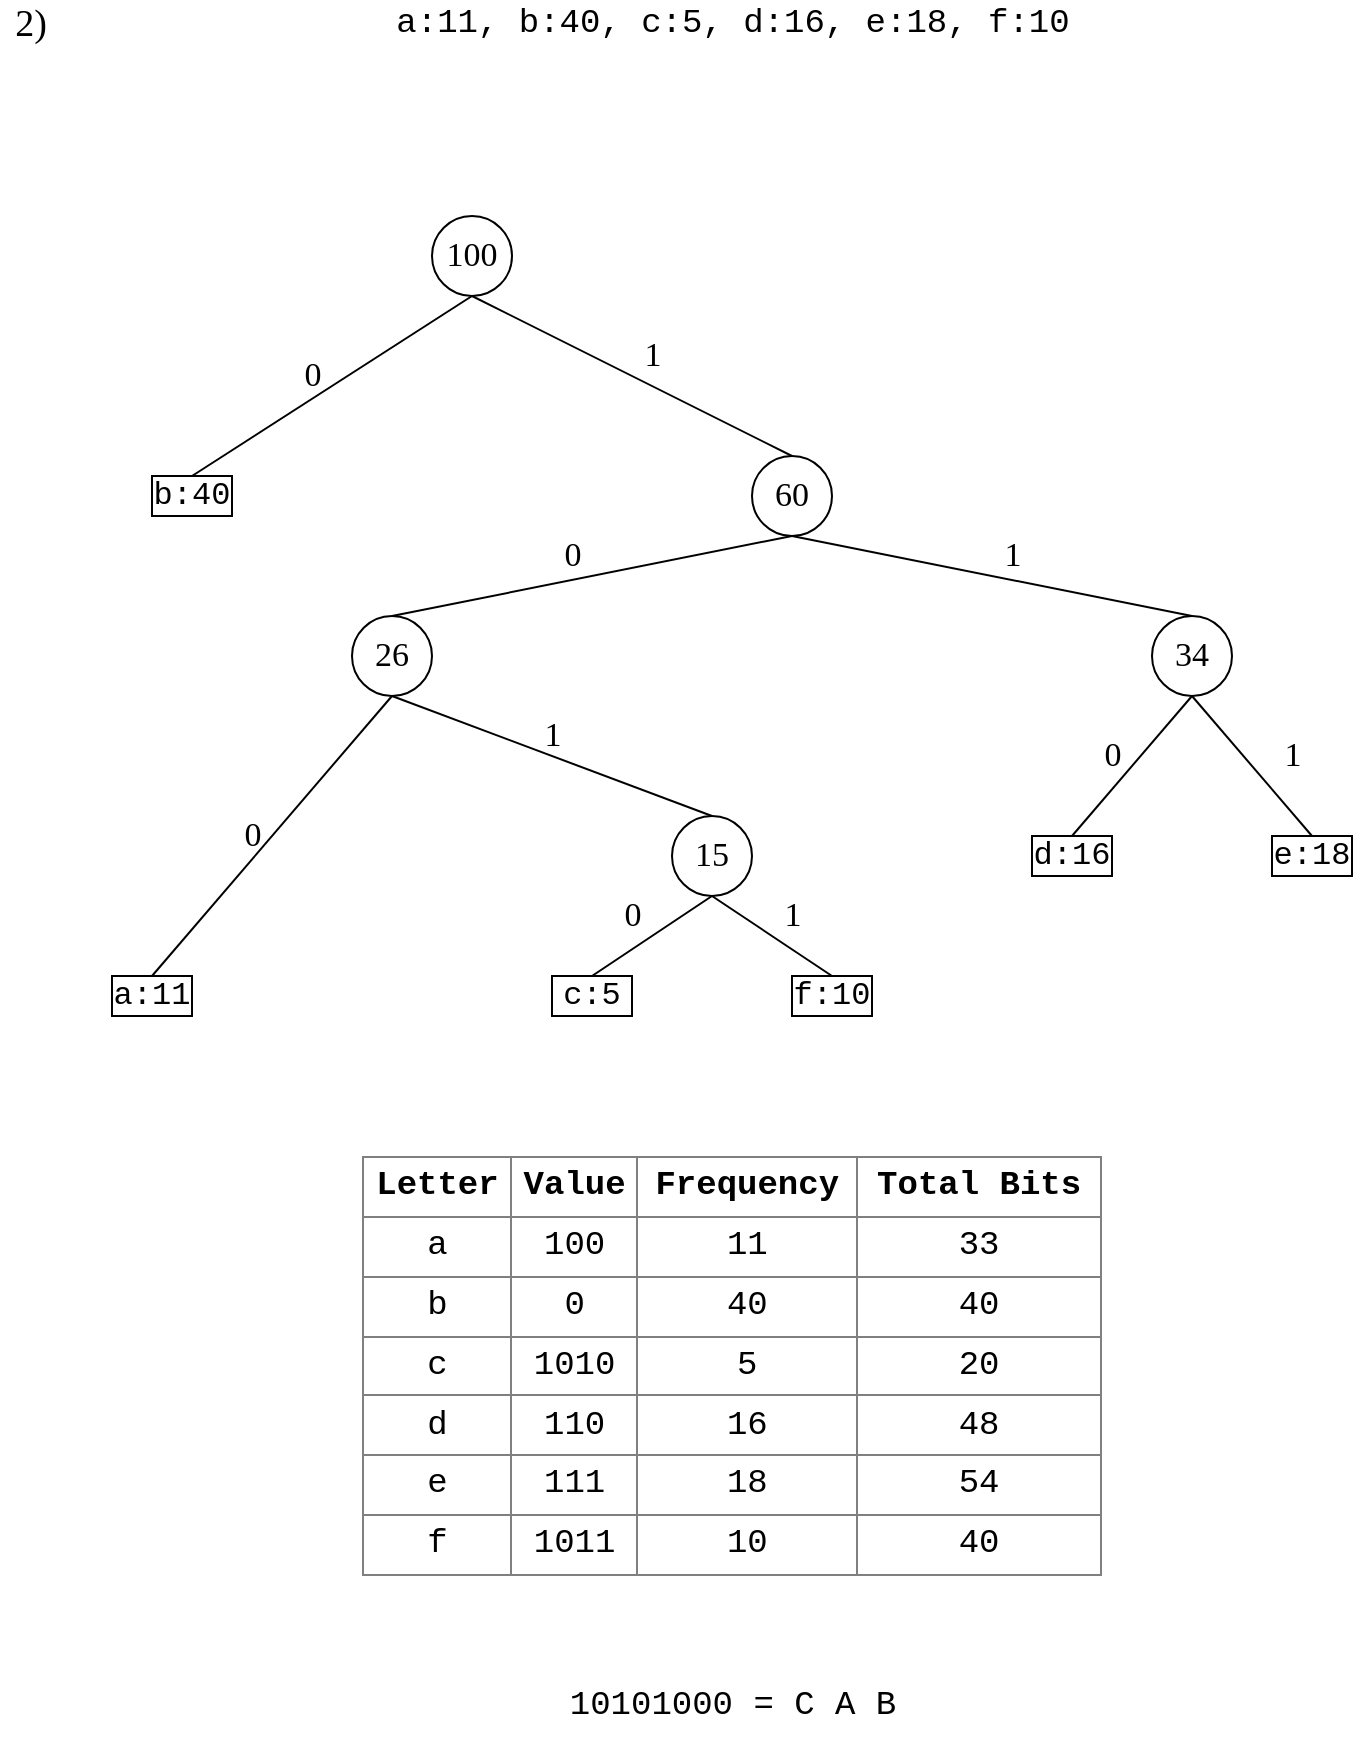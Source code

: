 <mxfile version="12.3.3" type="github" pages="1">
  <diagram id="Tg586LnQFS1tEYMSLTrV" name="Page-1">
    <mxGraphModel dx="772" dy="457" grid="1" gridSize="10" guides="1" tooltips="1" connect="1" arrows="1" fold="1" page="1" pageScale="1" pageWidth="850" pageHeight="1100" math="0" shadow="0">
      <root>
        <mxCell id="0"/>
        <mxCell id="1" parent="0"/>
        <mxCell id="OuodS_jERPhckCzVtlXC-1" value="&lt;font face=&quot;Courier New&quot; style=&quot;font-size: 16px&quot;&gt;a:11&lt;/font&gt;" style="rounded=0;whiteSpace=wrap;html=1;" vertex="1" parent="1">
          <mxGeometry x="115" y="540" width="40" height="20" as="geometry"/>
        </mxCell>
        <mxCell id="OuodS_jERPhckCzVtlXC-3" value="&lt;font style=&quot;font-size: 19px&quot; face=&quot;Times New Roman&quot;&gt;2)&lt;/font&gt;" style="text;html=1;align=center;verticalAlign=middle;resizable=0;points=[];;autosize=1;" vertex="1" parent="1">
          <mxGeometry x="59" y="54" width="30" height="20" as="geometry"/>
        </mxCell>
        <mxCell id="OuodS_jERPhckCzVtlXC-4" value="&lt;font face=&quot;Courier New&quot; style=&quot;font-size: 17px&quot;&gt;a:11, b:40, c:5, d:16, e:18, f:10&lt;/font&gt;" style="text;html=1;align=center;verticalAlign=middle;resizable=0;points=[];;autosize=1;" vertex="1" parent="1">
          <mxGeometry x="250" y="54" width="350" height="20" as="geometry"/>
        </mxCell>
        <mxCell id="OuodS_jERPhckCzVtlXC-26" style="edgeStyle=none;rounded=0;orthogonalLoop=1;jettySize=auto;html=1;exitX=0.5;exitY=0;exitDx=0;exitDy=0;entryX=0.5;entryY=1;entryDx=0;entryDy=0;endArrow=none;endFill=0;" edge="1" parent="1" source="OuodS_jERPhckCzVtlXC-5" target="OuodS_jERPhckCzVtlXC-14">
          <mxGeometry relative="1" as="geometry"/>
        </mxCell>
        <mxCell id="OuodS_jERPhckCzVtlXC-5" value="&lt;font face=&quot;Courier New&quot; style=&quot;font-size: 16px&quot;&gt;b:40&lt;br&gt;&lt;/font&gt;" style="rounded=0;whiteSpace=wrap;html=1;" vertex="1" parent="1">
          <mxGeometry x="135" y="290" width="40" height="20" as="geometry"/>
        </mxCell>
        <mxCell id="OuodS_jERPhckCzVtlXC-6" value="&lt;font face=&quot;Courier New&quot; style=&quot;font-size: 16px&quot;&gt;c:5&lt;br&gt;&lt;/font&gt;" style="rounded=0;whiteSpace=wrap;html=1;" vertex="1" parent="1">
          <mxGeometry x="335" y="540" width="40" height="20" as="geometry"/>
        </mxCell>
        <mxCell id="OuodS_jERPhckCzVtlXC-7" value="&lt;font face=&quot;Courier New&quot; style=&quot;font-size: 16px&quot;&gt;f:10&lt;br&gt;&lt;/font&gt;" style="rounded=0;whiteSpace=wrap;html=1;" vertex="1" parent="1">
          <mxGeometry x="455" y="540" width="40" height="20" as="geometry"/>
        </mxCell>
        <mxCell id="OuodS_jERPhckCzVtlXC-21" style="edgeStyle=none;rounded=0;orthogonalLoop=1;jettySize=auto;html=1;exitX=0.5;exitY=1;exitDx=0;exitDy=0;entryX=0.5;entryY=0;entryDx=0;entryDy=0;endArrow=none;endFill=0;" edge="1" parent="1" source="OuodS_jERPhckCzVtlXC-8" target="OuodS_jERPhckCzVtlXC-6">
          <mxGeometry relative="1" as="geometry"/>
        </mxCell>
        <mxCell id="OuodS_jERPhckCzVtlXC-22" style="edgeStyle=none;rounded=0;orthogonalLoop=1;jettySize=auto;html=1;exitX=0.5;exitY=1;exitDx=0;exitDy=0;entryX=0.5;entryY=0;entryDx=0;entryDy=0;endArrow=none;endFill=0;" edge="1" parent="1" source="OuodS_jERPhckCzVtlXC-8" target="OuodS_jERPhckCzVtlXC-7">
          <mxGeometry relative="1" as="geometry"/>
        </mxCell>
        <mxCell id="OuodS_jERPhckCzVtlXC-8" value="&lt;font face=&quot;Times New Roman&quot; style=&quot;font-size: 17px&quot;&gt;15&lt;/font&gt;" style="ellipse;whiteSpace=wrap;html=1;aspect=fixed;" vertex="1" parent="1">
          <mxGeometry x="395" y="460" width="40" height="40" as="geometry"/>
        </mxCell>
        <mxCell id="OuodS_jERPhckCzVtlXC-18" style="edgeStyle=none;rounded=0;orthogonalLoop=1;jettySize=auto;html=1;exitX=0.5;exitY=0;exitDx=0;exitDy=0;entryX=0.5;entryY=1;entryDx=0;entryDy=0;endArrow=none;endFill=0;" edge="1" parent="1" source="OuodS_jERPhckCzVtlXC-9" target="OuodS_jERPhckCzVtlXC-13">
          <mxGeometry relative="1" as="geometry"/>
        </mxCell>
        <mxCell id="OuodS_jERPhckCzVtlXC-19" style="edgeStyle=none;rounded=0;orthogonalLoop=1;jettySize=auto;html=1;exitX=0.5;exitY=1;exitDx=0;exitDy=0;entryX=0.5;entryY=0;entryDx=0;entryDy=0;endArrow=none;endFill=0;" edge="1" parent="1" source="OuodS_jERPhckCzVtlXC-9" target="OuodS_jERPhckCzVtlXC-8">
          <mxGeometry relative="1" as="geometry"/>
        </mxCell>
        <mxCell id="OuodS_jERPhckCzVtlXC-20" style="edgeStyle=none;rounded=0;orthogonalLoop=1;jettySize=auto;html=1;exitX=0.5;exitY=1;exitDx=0;exitDy=0;entryX=0.5;entryY=0;entryDx=0;entryDy=0;endArrow=none;endFill=0;" edge="1" parent="1" source="OuodS_jERPhckCzVtlXC-9" target="OuodS_jERPhckCzVtlXC-1">
          <mxGeometry relative="1" as="geometry"/>
        </mxCell>
        <mxCell id="OuodS_jERPhckCzVtlXC-9" value="&lt;font face=&quot;Times New Roman&quot; style=&quot;font-size: 17px&quot;&gt;26&lt;/font&gt;" style="ellipse;whiteSpace=wrap;html=1;aspect=fixed;" vertex="1" parent="1">
          <mxGeometry x="235" y="360" width="40" height="40" as="geometry"/>
        </mxCell>
        <mxCell id="OuodS_jERPhckCzVtlXC-10" value="&lt;font face=&quot;Courier New&quot; style=&quot;font-size: 16px&quot;&gt;d:16&lt;br&gt;&lt;/font&gt;" style="rounded=0;whiteSpace=wrap;html=1;" vertex="1" parent="1">
          <mxGeometry x="575" y="470" width="40" height="20" as="geometry"/>
        </mxCell>
        <mxCell id="OuodS_jERPhckCzVtlXC-11" value="&lt;font face=&quot;Courier New&quot; style=&quot;font-size: 16px&quot;&gt;e:18&lt;br&gt;&lt;/font&gt;" style="rounded=0;whiteSpace=wrap;html=1;" vertex="1" parent="1">
          <mxGeometry x="695" y="470" width="40" height="20" as="geometry"/>
        </mxCell>
        <mxCell id="OuodS_jERPhckCzVtlXC-17" style="edgeStyle=none;rounded=0;orthogonalLoop=1;jettySize=auto;html=1;exitX=0.5;exitY=0;exitDx=0;exitDy=0;entryX=0.5;entryY=1;entryDx=0;entryDy=0;endArrow=none;endFill=0;" edge="1" parent="1" source="OuodS_jERPhckCzVtlXC-12" target="OuodS_jERPhckCzVtlXC-13">
          <mxGeometry relative="1" as="geometry"/>
        </mxCell>
        <mxCell id="OuodS_jERPhckCzVtlXC-23" style="edgeStyle=none;rounded=0;orthogonalLoop=1;jettySize=auto;html=1;exitX=0.5;exitY=1;exitDx=0;exitDy=0;entryX=0.5;entryY=0;entryDx=0;entryDy=0;endArrow=none;endFill=0;" edge="1" parent="1" source="OuodS_jERPhckCzVtlXC-12" target="OuodS_jERPhckCzVtlXC-10">
          <mxGeometry relative="1" as="geometry"/>
        </mxCell>
        <mxCell id="OuodS_jERPhckCzVtlXC-24" style="edgeStyle=none;rounded=0;orthogonalLoop=1;jettySize=auto;html=1;exitX=0.5;exitY=1;exitDx=0;exitDy=0;entryX=0.5;entryY=0;entryDx=0;entryDy=0;endArrow=none;endFill=0;" edge="1" parent="1" source="OuodS_jERPhckCzVtlXC-12" target="OuodS_jERPhckCzVtlXC-11">
          <mxGeometry relative="1" as="geometry"/>
        </mxCell>
        <mxCell id="OuodS_jERPhckCzVtlXC-12" value="&lt;font face=&quot;Times New Roman&quot; style=&quot;font-size: 17px&quot;&gt;34&lt;/font&gt;" style="ellipse;whiteSpace=wrap;html=1;aspect=fixed;" vertex="1" parent="1">
          <mxGeometry x="635" y="360" width="40" height="40" as="geometry"/>
        </mxCell>
        <mxCell id="OuodS_jERPhckCzVtlXC-25" style="edgeStyle=none;rounded=0;orthogonalLoop=1;jettySize=auto;html=1;exitX=0.5;exitY=0;exitDx=0;exitDy=0;entryX=0.5;entryY=1;entryDx=0;entryDy=0;endArrow=none;endFill=0;" edge="1" parent="1" source="OuodS_jERPhckCzVtlXC-13" target="OuodS_jERPhckCzVtlXC-14">
          <mxGeometry relative="1" as="geometry"/>
        </mxCell>
        <mxCell id="OuodS_jERPhckCzVtlXC-13" value="&lt;font face=&quot;Times New Roman&quot; style=&quot;font-size: 17px&quot;&gt;60&lt;/font&gt;" style="ellipse;whiteSpace=wrap;html=1;aspect=fixed;" vertex="1" parent="1">
          <mxGeometry x="435" y="280" width="40" height="40" as="geometry"/>
        </mxCell>
        <mxCell id="OuodS_jERPhckCzVtlXC-14" value="&lt;font face=&quot;Times New Roman&quot; style=&quot;font-size: 17px&quot;&gt;100&lt;/font&gt;" style="ellipse;whiteSpace=wrap;html=1;aspect=fixed;" vertex="1" parent="1">
          <mxGeometry x="275" y="160" width="40" height="40" as="geometry"/>
        </mxCell>
        <mxCell id="OuodS_jERPhckCzVtlXC-27" value="&lt;font style=&quot;font-size: 17px&quot; face=&quot;Times New Roman&quot;&gt;0&lt;/font&gt;" style="text;html=1;align=center;verticalAlign=middle;resizable=0;points=[];;autosize=1;" vertex="1" parent="1">
          <mxGeometry x="205" y="230" width="20" height="20" as="geometry"/>
        </mxCell>
        <mxCell id="OuodS_jERPhckCzVtlXC-28" value="&lt;font style=&quot;font-size: 17px&quot; face=&quot;Times New Roman&quot;&gt;0&lt;/font&gt;" style="text;html=1;align=center;verticalAlign=middle;resizable=0;points=[];;autosize=1;" vertex="1" parent="1">
          <mxGeometry x="335" y="320" width="20" height="20" as="geometry"/>
        </mxCell>
        <mxCell id="OuodS_jERPhckCzVtlXC-29" value="&lt;font style=&quot;font-size: 17px&quot; face=&quot;Times New Roman&quot;&gt;0&lt;/font&gt;" style="text;html=1;align=center;verticalAlign=middle;resizable=0;points=[];;autosize=1;" vertex="1" parent="1">
          <mxGeometry x="175" y="460" width="20" height="20" as="geometry"/>
        </mxCell>
        <mxCell id="OuodS_jERPhckCzVtlXC-30" value="&lt;font style=&quot;font-size: 17px&quot; face=&quot;Times New Roman&quot;&gt;0&lt;/font&gt;" style="text;html=1;align=center;verticalAlign=middle;resizable=0;points=[];;autosize=1;" vertex="1" parent="1">
          <mxGeometry x="365" y="500" width="20" height="20" as="geometry"/>
        </mxCell>
        <mxCell id="OuodS_jERPhckCzVtlXC-31" value="&lt;font style=&quot;font-size: 17px&quot; face=&quot;Times New Roman&quot;&gt;0&lt;/font&gt;" style="text;html=1;align=center;verticalAlign=middle;resizable=0;points=[];;autosize=1;" vertex="1" parent="1">
          <mxGeometry x="605" y="420" width="20" height="20" as="geometry"/>
        </mxCell>
        <mxCell id="OuodS_jERPhckCzVtlXC-32" value="&lt;font style=&quot;font-size: 17px&quot; face=&quot;Times New Roman&quot;&gt;1&lt;/font&gt;" style="text;html=1;align=center;verticalAlign=middle;resizable=0;points=[];;autosize=1;" vertex="1" parent="1">
          <mxGeometry x="375" y="220" width="20" height="20" as="geometry"/>
        </mxCell>
        <mxCell id="OuodS_jERPhckCzVtlXC-33" value="&lt;font style=&quot;font-size: 17px&quot; face=&quot;Times New Roman&quot;&gt;1&lt;/font&gt;" style="text;html=1;align=center;verticalAlign=middle;resizable=0;points=[];;autosize=1;" vertex="1" parent="1">
          <mxGeometry x="555" y="320" width="20" height="20" as="geometry"/>
        </mxCell>
        <mxCell id="OuodS_jERPhckCzVtlXC-35" value="&lt;font style=&quot;font-size: 17px&quot; face=&quot;Times New Roman&quot;&gt;1&lt;/font&gt;" style="text;html=1;align=center;verticalAlign=middle;resizable=0;points=[];;autosize=1;" vertex="1" parent="1">
          <mxGeometry x="695" y="420" width="20" height="20" as="geometry"/>
        </mxCell>
        <mxCell id="OuodS_jERPhckCzVtlXC-36" value="&lt;font style=&quot;font-size: 17px&quot; face=&quot;Times New Roman&quot;&gt;1&lt;/font&gt;" style="text;html=1;align=center;verticalAlign=middle;resizable=0;points=[];;autosize=1;" vertex="1" parent="1">
          <mxGeometry x="325" y="410" width="20" height="20" as="geometry"/>
        </mxCell>
        <mxCell id="OuodS_jERPhckCzVtlXC-37" value="&lt;font style=&quot;font-size: 17px&quot; face=&quot;Times New Roman&quot;&gt;1&lt;/font&gt;" style="text;html=1;align=center;verticalAlign=middle;resizable=0;points=[];;autosize=1;" vertex="1" parent="1">
          <mxGeometry x="445" y="500" width="20" height="20" as="geometry"/>
        </mxCell>
        <mxCell id="OuodS_jERPhckCzVtlXC-42" value="&lt;table border=&quot;1&quot; width=&quot;100%&quot; style=&quot;width: 100% ; height: 100% ; border-collapse: collapse ; font-size: 17px&quot;&gt;&lt;tbody&gt;&lt;tr&gt;&lt;td&gt;&lt;b&gt;Letter&lt;/b&gt;&lt;/td&gt;&lt;td&gt;&lt;b&gt;Value&lt;/b&gt;&lt;/td&gt;&lt;td&gt;&lt;b&gt;Frequency&lt;/b&gt;&lt;/td&gt;&lt;td&gt;&lt;b&gt;Total Bits&lt;/b&gt;&lt;/td&gt;&lt;/tr&gt;&lt;tr&gt;&lt;td&gt;a&lt;/td&gt;&lt;td&gt;100&lt;/td&gt;&lt;td&gt;11&lt;/td&gt;&lt;td&gt;33&lt;/td&gt;&lt;/tr&gt;&lt;tr&gt;&lt;td&gt;b&lt;/td&gt;&lt;td&gt;0&lt;/td&gt;&lt;td&gt;40&lt;/td&gt;&lt;td&gt;40&lt;/td&gt;&lt;/tr&gt;&lt;tr&gt;&lt;td&gt;c&lt;/td&gt;&lt;td&gt;1010&lt;/td&gt;&lt;td&gt;5&lt;/td&gt;&lt;td&gt;20&lt;/td&gt;&lt;/tr&gt;&lt;tr&gt;&lt;td&gt;d&lt;/td&gt;&lt;td&gt;110&lt;/td&gt;&lt;td&gt;16&lt;/td&gt;&lt;td&gt;48&lt;/td&gt;&lt;/tr&gt;&lt;tr&gt;&lt;td&gt;e&lt;/td&gt;&lt;td&gt;111&lt;/td&gt;&lt;td&gt;18&lt;/td&gt;&lt;td&gt;54&lt;/td&gt;&lt;/tr&gt;&lt;tr&gt;&lt;td&gt;f&lt;/td&gt;&lt;td&gt;1011&lt;/td&gt;&lt;td&gt;10&lt;/td&gt;&lt;td&gt;40&lt;/td&gt;&lt;/tr&gt;&lt;/tbody&gt;&lt;/table&gt;" style="text;html=1;strokeColor=none;fillColor=none;overflow=fill;shadow=0;labelBackgroundColor=none;fontFamily=Courier New;align=center;" vertex="1" parent="1">
          <mxGeometry x="240" y="630" width="370" height="210" as="geometry"/>
        </mxCell>
        <mxCell id="OuodS_jERPhckCzVtlXC-43" value="10101000 = C A B" style="text;html=1;align=center;verticalAlign=middle;resizable=0;points=[];;autosize=1;fontFamily=Courier New;fontSize=17;" vertex="1" parent="1">
          <mxGeometry x="335" y="890" width="180" height="30" as="geometry"/>
        </mxCell>
      </root>
    </mxGraphModel>
  </diagram>
</mxfile>
